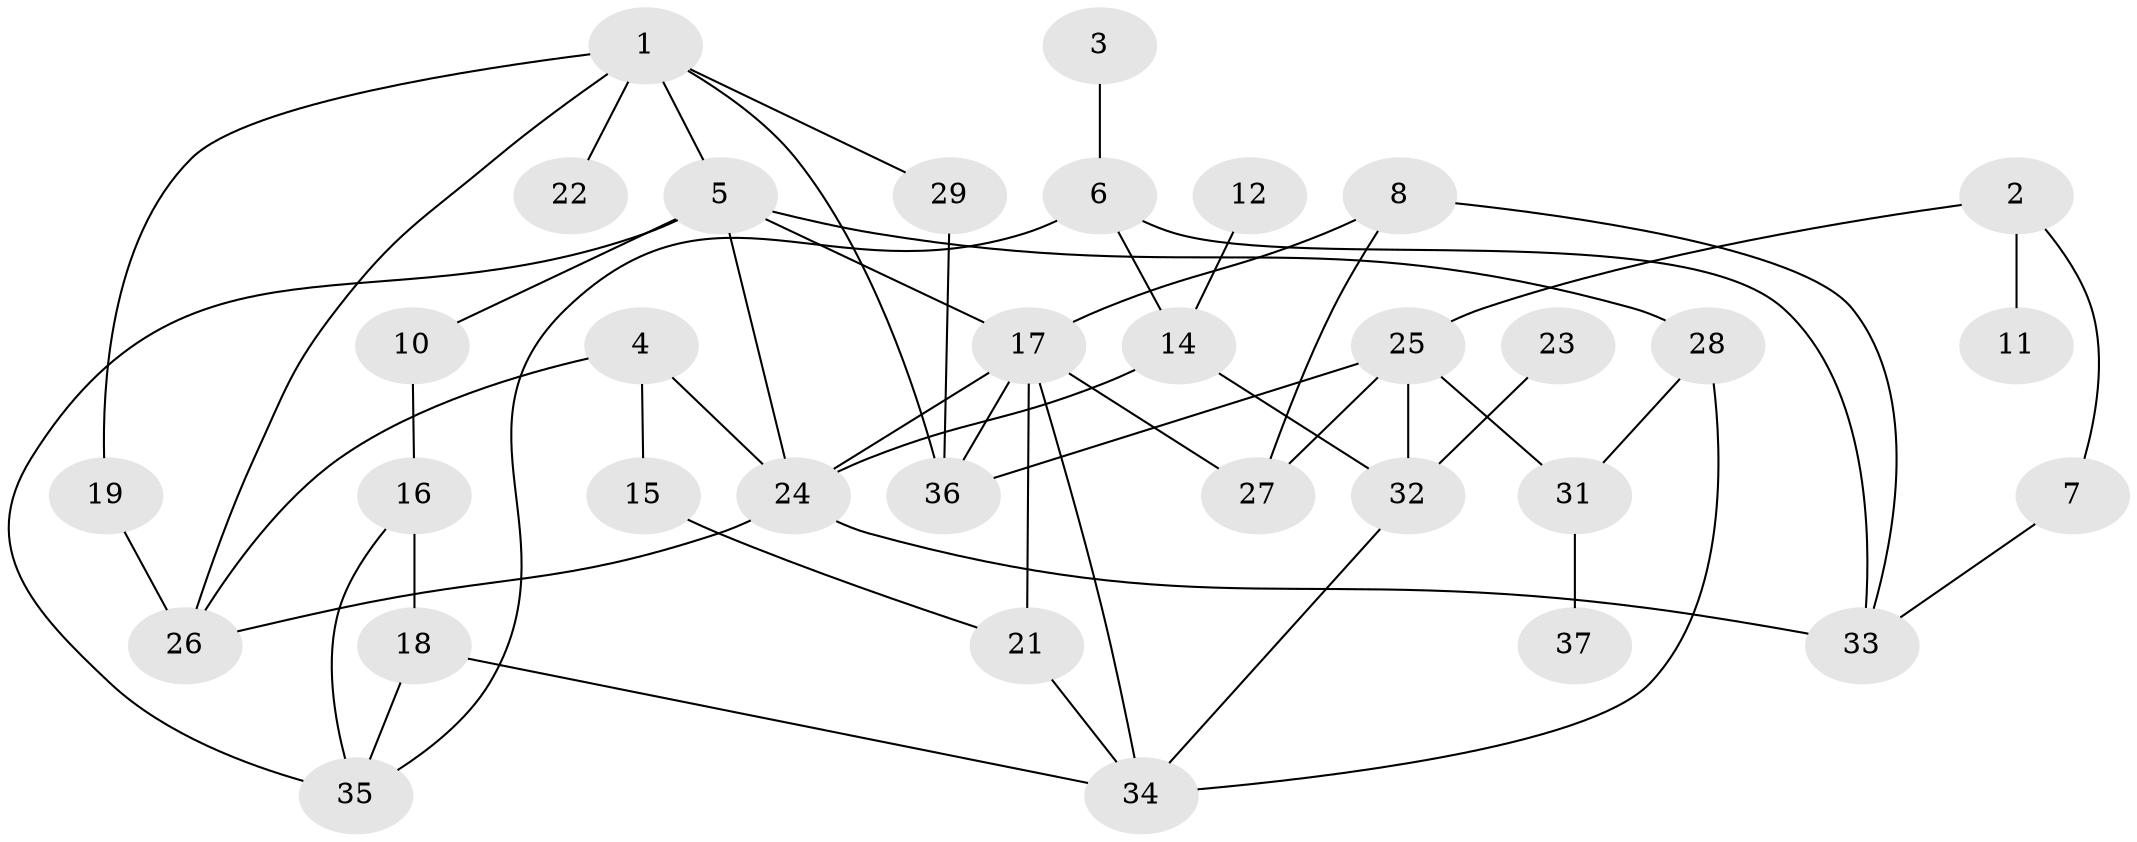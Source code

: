 // original degree distribution, {3: 0.26229508196721313, 4: 0.08196721311475409, 2: 0.3114754098360656, 5: 0.11475409836065574, 1: 0.18032786885245902, 0: 0.03278688524590164, 6: 0.01639344262295082}
// Generated by graph-tools (version 1.1) at 2025/35/03/04/25 23:35:49]
// undirected, 33 vertices, 53 edges
graph export_dot {
  node [color=gray90,style=filled];
  1;
  2;
  3;
  4;
  5;
  6;
  7;
  8;
  10;
  11;
  12;
  14;
  15;
  16;
  17;
  18;
  19;
  21;
  22;
  23;
  24;
  25;
  26;
  27;
  28;
  29;
  31;
  32;
  33;
  34;
  35;
  36;
  37;
  1 -- 5 [weight=1.0];
  1 -- 19 [weight=1.0];
  1 -- 22 [weight=1.0];
  1 -- 26 [weight=1.0];
  1 -- 29 [weight=1.0];
  1 -- 36 [weight=1.0];
  2 -- 7 [weight=1.0];
  2 -- 11 [weight=1.0];
  2 -- 25 [weight=1.0];
  3 -- 6 [weight=1.0];
  4 -- 15 [weight=1.0];
  4 -- 24 [weight=1.0];
  4 -- 26 [weight=1.0];
  5 -- 10 [weight=1.0];
  5 -- 17 [weight=2.0];
  5 -- 24 [weight=1.0];
  5 -- 28 [weight=1.0];
  5 -- 35 [weight=1.0];
  6 -- 14 [weight=1.0];
  6 -- 33 [weight=1.0];
  6 -- 35 [weight=1.0];
  7 -- 33 [weight=1.0];
  8 -- 17 [weight=1.0];
  8 -- 27 [weight=1.0];
  8 -- 33 [weight=1.0];
  10 -- 16 [weight=1.0];
  12 -- 14 [weight=1.0];
  14 -- 24 [weight=1.0];
  14 -- 32 [weight=1.0];
  15 -- 21 [weight=1.0];
  16 -- 18 [weight=1.0];
  16 -- 35 [weight=1.0];
  17 -- 21 [weight=1.0];
  17 -- 24 [weight=1.0];
  17 -- 27 [weight=1.0];
  17 -- 34 [weight=1.0];
  17 -- 36 [weight=2.0];
  18 -- 34 [weight=1.0];
  18 -- 35 [weight=1.0];
  19 -- 26 [weight=1.0];
  21 -- 34 [weight=1.0];
  23 -- 32 [weight=1.0];
  24 -- 26 [weight=1.0];
  24 -- 33 [weight=1.0];
  25 -- 27 [weight=1.0];
  25 -- 31 [weight=1.0];
  25 -- 32 [weight=1.0];
  25 -- 36 [weight=1.0];
  28 -- 31 [weight=1.0];
  28 -- 34 [weight=1.0];
  29 -- 36 [weight=1.0];
  31 -- 37 [weight=1.0];
  32 -- 34 [weight=1.0];
}
